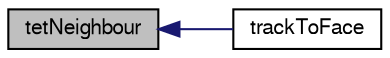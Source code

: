 digraph "tetNeighbour"
{
  bgcolor="transparent";
  edge [fontname="FreeSans",fontsize="10",labelfontname="FreeSans",labelfontsize="10"];
  node [fontname="FreeSans",fontsize="10",shape=record];
  rankdir="LR";
  Node1828 [label="tetNeighbour",height=0.2,width=0.4,color="black", fillcolor="grey75", style="filled", fontcolor="black"];
  Node1828 -> Node1829 [dir="back",color="midnightblue",fontsize="10",style="solid",fontname="FreeSans"];
  Node1829 [label="trackToFace",height=0.2,width=0.4,color="black",URL="$a23586.html#a843767f232f5b61884dcd757558591e0"];
}
